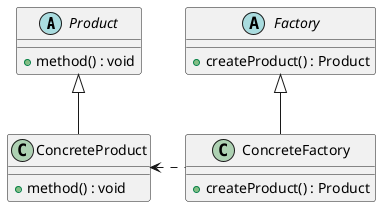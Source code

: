 @startuml

abstract class Product{
    + method() : void
}
abstract class Factory{
    + createProduct() : Product
}

class ConcreteProduct{
    + method() : void
}
class ConcreteFactory{
    + createProduct() : Product
}

Product <|-- ConcreteProduct
ConcreteProduct <.right. ConcreteFactory
Factory <|-- ConcreteFactory
@enduml